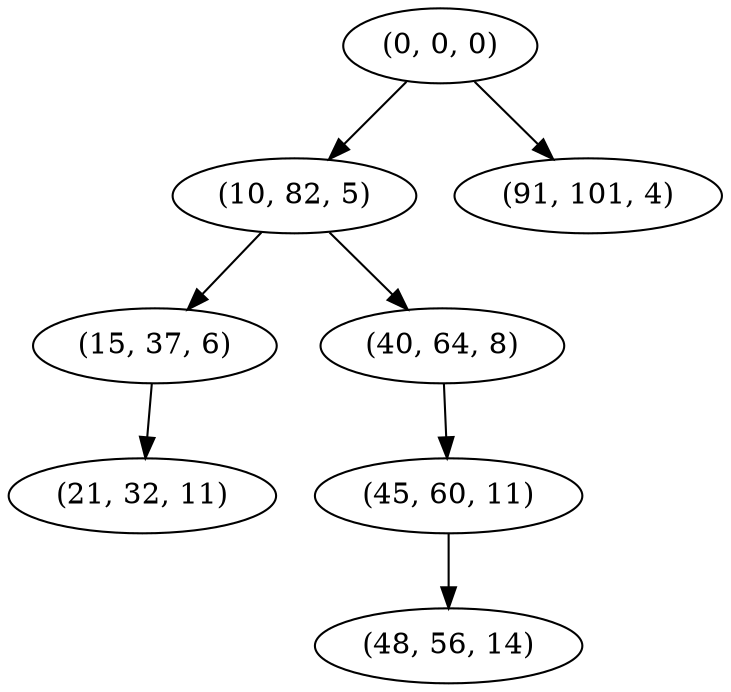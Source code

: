 digraph tree {
    "(0, 0, 0)";
    "(10, 82, 5)";
    "(15, 37, 6)";
    "(21, 32, 11)";
    "(40, 64, 8)";
    "(45, 60, 11)";
    "(48, 56, 14)";
    "(91, 101, 4)";
    "(0, 0, 0)" -> "(10, 82, 5)";
    "(0, 0, 0)" -> "(91, 101, 4)";
    "(10, 82, 5)" -> "(15, 37, 6)";
    "(10, 82, 5)" -> "(40, 64, 8)";
    "(15, 37, 6)" -> "(21, 32, 11)";
    "(40, 64, 8)" -> "(45, 60, 11)";
    "(45, 60, 11)" -> "(48, 56, 14)";
}
